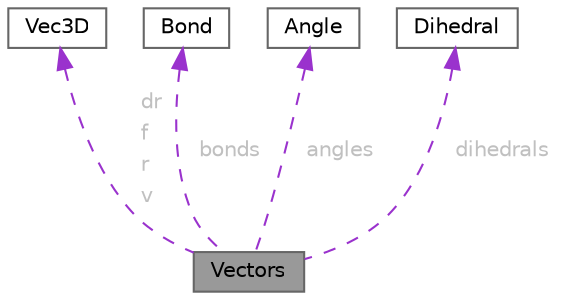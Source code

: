 digraph "Vectors"
{
 // LATEX_PDF_SIZE
  bgcolor="transparent";
  edge [fontname=Helvetica,fontsize=10,labelfontname=Helvetica,labelfontsize=10];
  node [fontname=Helvetica,fontsize=10,shape=box,height=0.2,width=0.4];
  Node1 [id="Node000001",label="Vectors",height=0.2,width=0.4,color="gray40", fillcolor="grey60", style="filled", fontcolor="black",tooltip="Struct with pointers to all particle arrays relevant for a MD simulation."];
  Node2 -> Node1 [id="edge1_Node000001_Node000002",dir="back",color="darkorchid3",style="dashed",tooltip=" ",label=<<TABLE CELLBORDER="0" BORDER="0"><TR><TD VALIGN="top" ALIGN="LEFT" CELLPADDING="1" CELLSPACING="0">dr</TD></TR>
<TR><TD VALIGN="top" ALIGN="LEFT" CELLPADDING="1" CELLSPACING="0">f</TD></TR>
<TR><TD VALIGN="top" ALIGN="LEFT" CELLPADDING="1" CELLSPACING="0">r</TD></TR>
<TR><TD VALIGN="top" ALIGN="LEFT" CELLPADDING="1" CELLSPACING="0">v</TD></TR>
</TABLE>> ,fontcolor="grey" ];
  Node2 [id="Node000002",label="Vec3D",height=0.2,width=0.4,color="gray40", fillcolor="white", style="filled",URL="$struct_vec3_d.html",tooltip="Struct to store x, y, and z component of a 3D vector."];
  Node3 -> Node1 [id="edge2_Node000001_Node000003",dir="back",color="darkorchid3",style="dashed",tooltip=" ",label=<<TABLE CELLBORDER="0" BORDER="0"><TR><TD VALIGN="top" ALIGN="LEFT" CELLPADDING="1" CELLSPACING="0">bonds</TD></TR>
</TABLE>> ,fontcolor="grey" ];
  Node3 [id="Node000003",label="Bond",height=0.2,width=0.4,color="gray40", fillcolor="white", style="filled",URL="$struct_bond.html",tooltip="Struct to store indices of bonded particles i-j."];
  Node4 -> Node1 [id="edge3_Node000001_Node000004",dir="back",color="darkorchid3",style="dashed",tooltip=" ",label=<<TABLE CELLBORDER="0" BORDER="0"><TR><TD VALIGN="top" ALIGN="LEFT" CELLPADDING="1" CELLSPACING="0">angles</TD></TR>
</TABLE>> ,fontcolor="grey" ];
  Node4 [id="Node000004",label="Angle",height=0.2,width=0.4,color="gray40", fillcolor="white", style="filled",URL="$struct_angle.html",tooltip="Struct to store indices of particles in an angle i-j-k."];
  Node5 -> Node1 [id="edge4_Node000001_Node000005",dir="back",color="darkorchid3",style="dashed",tooltip=" ",label=<<TABLE CELLBORDER="0" BORDER="0"><TR><TD VALIGN="top" ALIGN="LEFT" CELLPADDING="1" CELLSPACING="0">dihedrals</TD></TR>
</TABLE>> ,fontcolor="grey" ];
  Node5 [id="Node000005",label="Dihedral",height=0.2,width=0.4,color="gray40", fillcolor="white", style="filled",URL="$struct_dihedral.html",tooltip="Struct to store indices of particles in a dihedral i-j-k-l."];
}
